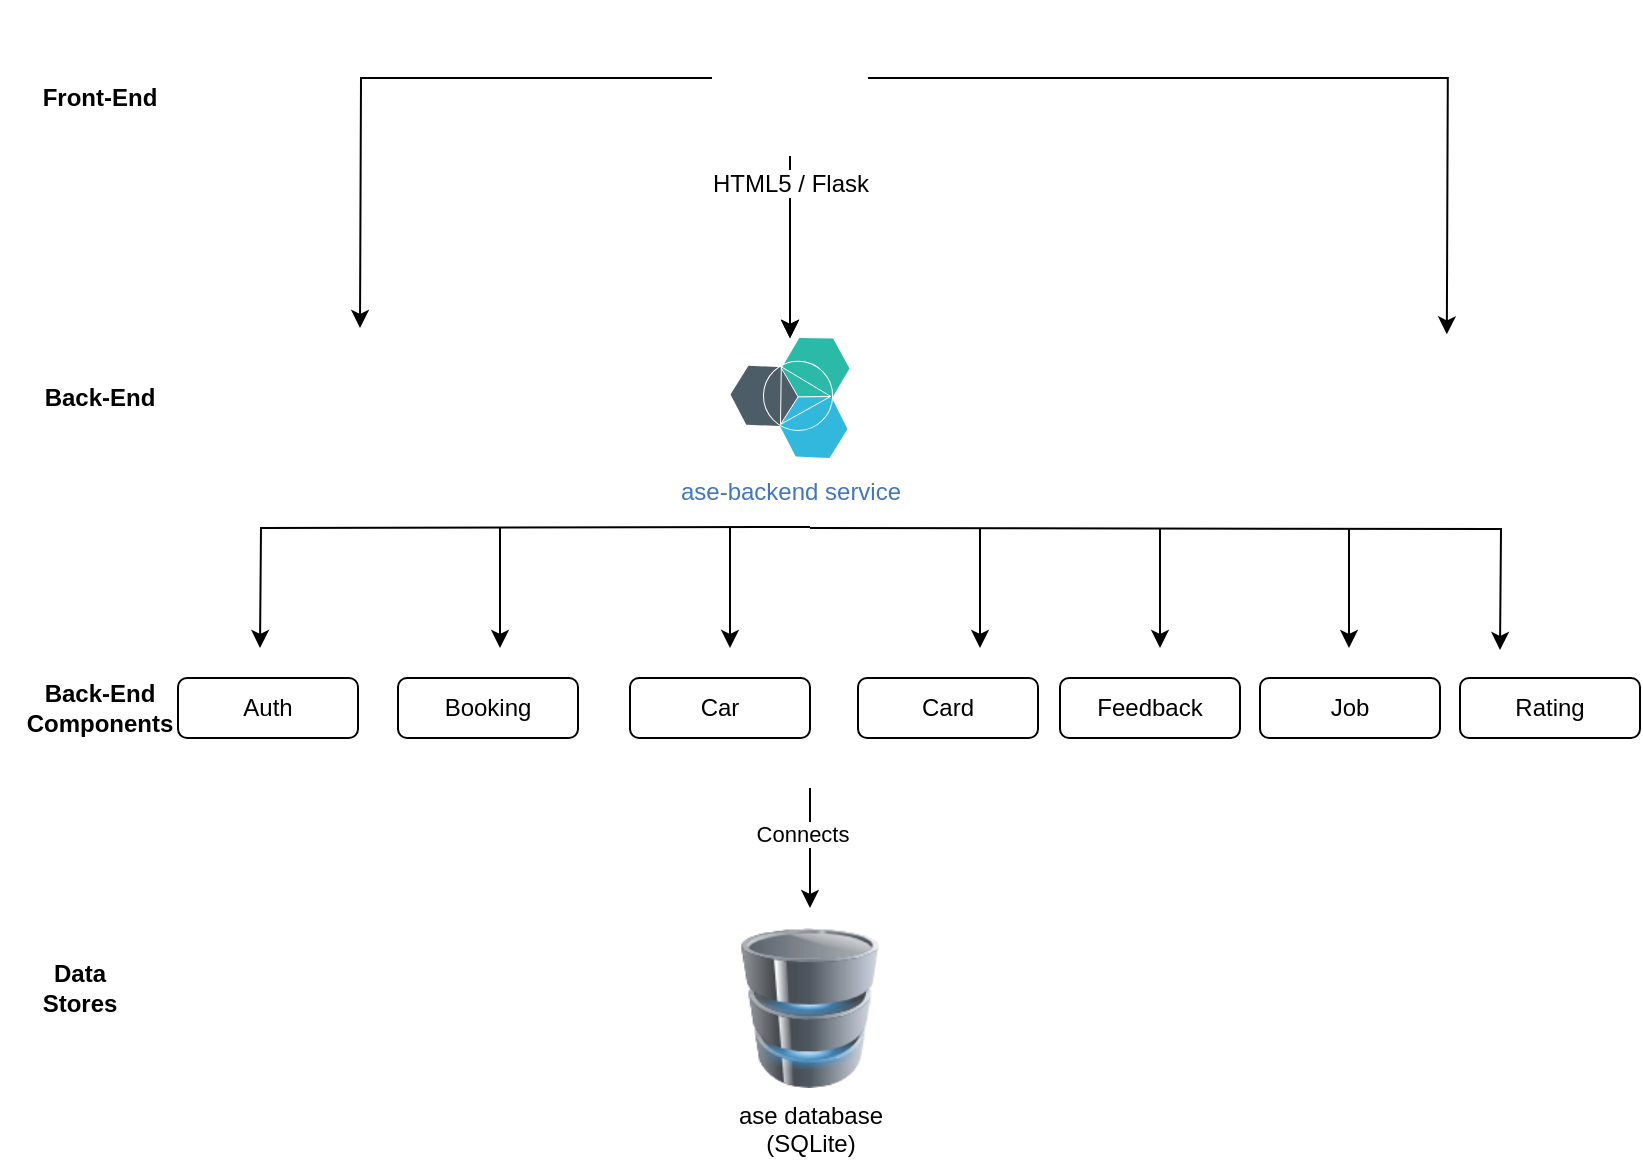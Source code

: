 <mxfile version="21.6.1" type="device">
  <diagram name="Page-1" id="xW85WK5Sm_JX7BhB39zl">
    <mxGraphModel dx="996" dy="541" grid="1" gridSize="10" guides="1" tooltips="1" connect="1" arrows="1" fold="1" page="1" pageScale="1" pageWidth="850" pageHeight="1100" math="0" shadow="0">
      <root>
        <mxCell id="0" />
        <mxCell id="1" parent="0" />
        <mxCell id="TjT69nQVDFKmWXcrTJWB-2" value="ase-backend service" style="aspect=fixed;perimeter=ellipsePerimeter;html=1;align=center;shadow=0;dashed=0;fontColor=#4277BB;labelBackgroundColor=#ffffff;fontSize=12;spacingTop=3;image;image=img/lib/ibm/miscellaneous/microservices_application.svg;" parent="1" vertex="1">
          <mxGeometry x="395" y="245" width="60" height="60" as="geometry" />
        </mxCell>
        <mxCell id="TjT69nQVDFKmWXcrTJWB-3" value="&lt;b&gt;Front-End&lt;/b&gt;" style="text;html=1;strokeColor=none;fillColor=none;align=center;verticalAlign=middle;whiteSpace=wrap;rounded=0;" parent="1" vertex="1">
          <mxGeometry x="50" y="110" width="60" height="30" as="geometry" />
        </mxCell>
        <mxCell id="TjT69nQVDFKmWXcrTJWB-4" value="&lt;b&gt;Back-End&lt;/b&gt;" style="text;html=1;strokeColor=none;fillColor=none;align=center;verticalAlign=middle;whiteSpace=wrap;rounded=0;" parent="1" vertex="1">
          <mxGeometry x="50" y="260" width="60" height="30" as="geometry" />
        </mxCell>
        <mxCell id="TjT69nQVDFKmWXcrTJWB-5" value="&lt;b&gt;Data Stores&lt;/b&gt;" style="text;html=1;strokeColor=none;fillColor=none;align=center;verticalAlign=middle;whiteSpace=wrap;rounded=0;" parent="1" vertex="1">
          <mxGeometry x="40" y="555" width="60" height="30" as="geometry" />
        </mxCell>
        <mxCell id="TjT69nQVDFKmWXcrTJWB-16" style="edgeStyle=orthogonalEdgeStyle;rounded=0;orthogonalLoop=1;jettySize=auto;html=1;entryX=0.5;entryY=0;entryDx=0;entryDy=0;" parent="1" source="TjT69nQVDFKmWXcrTJWB-6" edge="1">
          <mxGeometry relative="1" as="geometry">
            <mxPoint x="210" y="240" as="targetPoint" />
          </mxGeometry>
        </mxCell>
        <mxCell id="TjT69nQVDFKmWXcrTJWB-18" style="edgeStyle=orthogonalEdgeStyle;rounded=0;orthogonalLoop=1;jettySize=auto;html=1;entryX=0.75;entryY=0;entryDx=0;entryDy=0;" parent="1" source="TjT69nQVDFKmWXcrTJWB-6" edge="1">
          <mxGeometry relative="1" as="geometry">
            <mxPoint x="753.416" y="243.167" as="targetPoint" />
          </mxGeometry>
        </mxCell>
        <mxCell id="TjT69nQVDFKmWXcrTJWB-21" value="" style="edgeStyle=orthogonalEdgeStyle;rounded=0;orthogonalLoop=1;jettySize=auto;html=1;" parent="1" source="TjT69nQVDFKmWXcrTJWB-6" target="TjT69nQVDFKmWXcrTJWB-2" edge="1">
          <mxGeometry relative="1" as="geometry" />
        </mxCell>
        <mxCell id="TjT69nQVDFKmWXcrTJWB-22" value="" style="edgeStyle=orthogonalEdgeStyle;rounded=0;orthogonalLoop=1;jettySize=auto;html=1;" parent="1" source="TjT69nQVDFKmWXcrTJWB-6" target="TjT69nQVDFKmWXcrTJWB-2" edge="1">
          <mxGeometry relative="1" as="geometry" />
        </mxCell>
        <mxCell id="eAhc4CzriGe4VM0Bz9O8-1" value="" style="edgeStyle=orthogonalEdgeStyle;rounded=0;orthogonalLoop=1;jettySize=auto;html=1;" parent="1" source="TjT69nQVDFKmWXcrTJWB-6" target="TjT69nQVDFKmWXcrTJWB-2" edge="1">
          <mxGeometry relative="1" as="geometry" />
        </mxCell>
        <mxCell id="TjT69nQVDFKmWXcrTJWB-6" value="HTML5 / Flask" style="shape=image;html=1;verticalAlign=top;verticalLabelPosition=bottom;labelBackgroundColor=#ffffff;imageAspect=0;aspect=fixed;image=https://cdn1.iconfinder.com/data/icons/unicons-line-vol-5/24/react-128.png" parent="1" vertex="1">
          <mxGeometry x="386" y="76" width="78" height="78" as="geometry" />
        </mxCell>
        <mxCell id="TjT69nQVDFKmWXcrTJWB-11" value="ase database&lt;br&gt;(SQLite)" style="image;html=1;image=img/lib/clip_art/computers/Database_128x128.png" parent="1" vertex="1">
          <mxGeometry x="395" y="540" width="80" height="80" as="geometry" />
        </mxCell>
        <mxCell id="GTnVFhHTkQ8Tfcxe1Egj-1" value="&lt;b&gt;Back-End Components&lt;/b&gt;" style="text;html=1;strokeColor=none;fillColor=none;align=center;verticalAlign=middle;whiteSpace=wrap;rounded=0;" vertex="1" parent="1">
          <mxGeometry x="30" y="415" width="100" height="30" as="geometry" />
        </mxCell>
        <mxCell id="GTnVFhHTkQ8Tfcxe1Egj-2" value="Auth" style="rounded=1;whiteSpace=wrap;html=1;" vertex="1" parent="1">
          <mxGeometry x="119" y="415" width="90" height="30" as="geometry" />
        </mxCell>
        <mxCell id="GTnVFhHTkQ8Tfcxe1Egj-3" value="Booking" style="rounded=1;whiteSpace=wrap;html=1;" vertex="1" parent="1">
          <mxGeometry x="229" y="415" width="90" height="30" as="geometry" />
        </mxCell>
        <mxCell id="GTnVFhHTkQ8Tfcxe1Egj-4" value="Car" style="rounded=1;whiteSpace=wrap;html=1;" vertex="1" parent="1">
          <mxGeometry x="345" y="415" width="90" height="30" as="geometry" />
        </mxCell>
        <mxCell id="GTnVFhHTkQ8Tfcxe1Egj-5" value="Card" style="rounded=1;whiteSpace=wrap;html=1;" vertex="1" parent="1">
          <mxGeometry x="459" y="415" width="90" height="30" as="geometry" />
        </mxCell>
        <mxCell id="GTnVFhHTkQ8Tfcxe1Egj-6" value="Feedback" style="rounded=1;whiteSpace=wrap;html=1;" vertex="1" parent="1">
          <mxGeometry x="560" y="415" width="90" height="30" as="geometry" />
        </mxCell>
        <mxCell id="GTnVFhHTkQ8Tfcxe1Egj-7" value="Job" style="rounded=1;whiteSpace=wrap;html=1;" vertex="1" parent="1">
          <mxGeometry x="660" y="415" width="90" height="30" as="geometry" />
        </mxCell>
        <mxCell id="GTnVFhHTkQ8Tfcxe1Egj-8" value="Rating" style="rounded=1;whiteSpace=wrap;html=1;" vertex="1" parent="1">
          <mxGeometry x="760" y="415" width="90" height="30" as="geometry" />
        </mxCell>
        <mxCell id="GTnVFhHTkQ8Tfcxe1Egj-9" style="edgeStyle=orthogonalEdgeStyle;rounded=0;orthogonalLoop=1;jettySize=auto;html=1;exitX=0.5;exitY=1;exitDx=0;exitDy=0;" edge="1" parent="1" source="GTnVFhHTkQ8Tfcxe1Egj-7" target="GTnVFhHTkQ8Tfcxe1Egj-7">
          <mxGeometry relative="1" as="geometry" />
        </mxCell>
        <mxCell id="GTnVFhHTkQ8Tfcxe1Egj-10" value="" style="edgeStyle=orthogonalEdgeStyle;rounded=0;orthogonalLoop=1;jettySize=auto;html=1;" edge="1" parent="1">
          <mxGeometry relative="1" as="geometry">
            <mxPoint x="435" y="339.5" as="sourcePoint" />
            <mxPoint x="160" y="400" as="targetPoint" />
          </mxGeometry>
        </mxCell>
        <mxCell id="GTnVFhHTkQ8Tfcxe1Egj-11" value="" style="edgeStyle=orthogonalEdgeStyle;rounded=0;orthogonalLoop=1;jettySize=auto;html=1;" edge="1" parent="1">
          <mxGeometry relative="1" as="geometry">
            <mxPoint x="435" y="340" as="sourcePoint" />
            <mxPoint x="780" y="401" as="targetPoint" />
          </mxGeometry>
        </mxCell>
        <mxCell id="GTnVFhHTkQ8Tfcxe1Egj-12" value="" style="edgeStyle=orthogonalEdgeStyle;rounded=0;orthogonalLoop=1;jettySize=auto;html=1;" edge="1" parent="1">
          <mxGeometry relative="1" as="geometry">
            <mxPoint x="280" y="340" as="sourcePoint" />
            <mxPoint x="280" y="400" as="targetPoint" />
          </mxGeometry>
        </mxCell>
        <mxCell id="GTnVFhHTkQ8Tfcxe1Egj-13" value="" style="edgeStyle=orthogonalEdgeStyle;rounded=0;orthogonalLoop=1;jettySize=auto;html=1;" edge="1" parent="1">
          <mxGeometry relative="1" as="geometry">
            <mxPoint x="395" y="340" as="sourcePoint" />
            <mxPoint x="395" y="400" as="targetPoint" />
          </mxGeometry>
        </mxCell>
        <mxCell id="GTnVFhHTkQ8Tfcxe1Egj-14" value="" style="edgeStyle=orthogonalEdgeStyle;rounded=0;orthogonalLoop=1;jettySize=auto;html=1;" edge="1" parent="1">
          <mxGeometry relative="1" as="geometry">
            <mxPoint x="520" y="340" as="sourcePoint" />
            <mxPoint x="520" y="400" as="targetPoint" />
          </mxGeometry>
        </mxCell>
        <mxCell id="GTnVFhHTkQ8Tfcxe1Egj-15" value="" style="edgeStyle=orthogonalEdgeStyle;rounded=0;orthogonalLoop=1;jettySize=auto;html=1;" edge="1" parent="1">
          <mxGeometry relative="1" as="geometry">
            <mxPoint x="610" y="340" as="sourcePoint" />
            <mxPoint x="610" y="400" as="targetPoint" />
          </mxGeometry>
        </mxCell>
        <mxCell id="GTnVFhHTkQ8Tfcxe1Egj-16" value="" style="edgeStyle=orthogonalEdgeStyle;rounded=0;orthogonalLoop=1;jettySize=auto;html=1;" edge="1" parent="1">
          <mxGeometry relative="1" as="geometry">
            <mxPoint x="704.5" y="340" as="sourcePoint" />
            <mxPoint x="704.5" y="400" as="targetPoint" />
          </mxGeometry>
        </mxCell>
        <mxCell id="GTnVFhHTkQ8Tfcxe1Egj-17" value="" style="edgeStyle=orthogonalEdgeStyle;rounded=0;orthogonalLoop=1;jettySize=auto;html=1;" edge="1" parent="1">
          <mxGeometry relative="1" as="geometry">
            <mxPoint x="435" y="470" as="sourcePoint" />
            <mxPoint x="435" y="530" as="targetPoint" />
          </mxGeometry>
        </mxCell>
        <mxCell id="GTnVFhHTkQ8Tfcxe1Egj-18" value="Connects" style="edgeLabel;html=1;align=center;verticalAlign=middle;resizable=0;points=[];" vertex="1" connectable="0" parent="GTnVFhHTkQ8Tfcxe1Egj-17">
          <mxGeometry x="-0.247" y="-4" relative="1" as="geometry">
            <mxPoint as="offset" />
          </mxGeometry>
        </mxCell>
      </root>
    </mxGraphModel>
  </diagram>
</mxfile>
